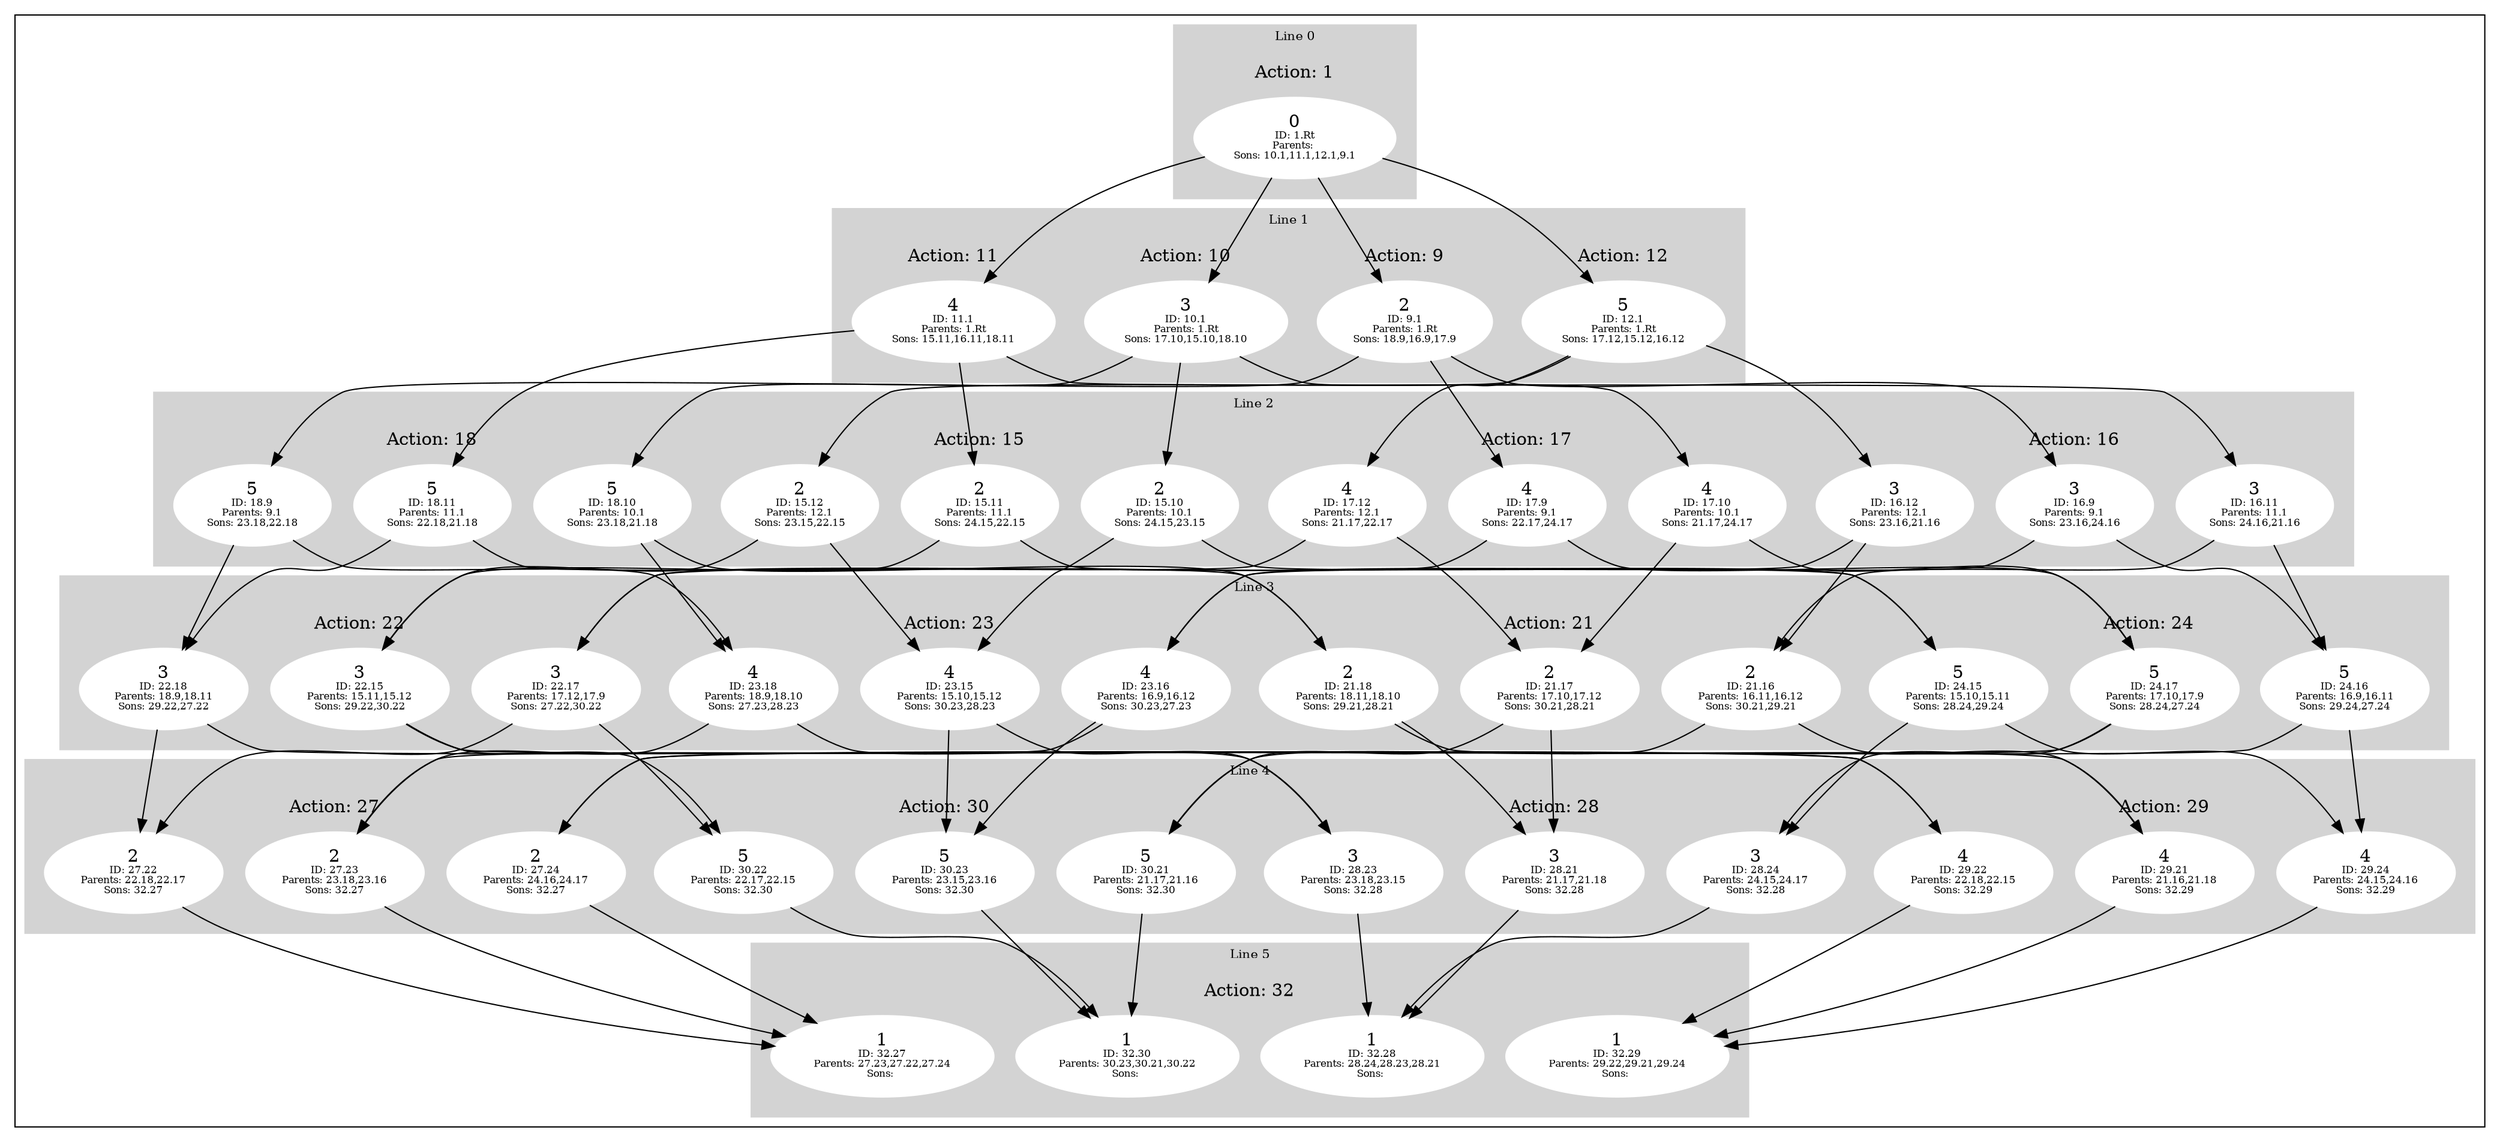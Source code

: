 digraph G {
subgraph cluster_info {
        subgraph cluster_0 {
        style=filled;
        color=lightgrey;
        node [style=filled,color=white];
        subgraph cluster_act_1 {
label = "Action: 1"step_1_Rt [label=<0<BR /><FONT POINT-SIZE="8">ID: 1.Rt</FONT><BR /><FONT POINT-SIZE="8">Parents: </FONT><BR /><FONT POINT-SIZE="8">Sons: 10.1,11.1,12.1,9.1</FONT>>]
}

        fontsize="10"
        label = "Line 0";
        }

        subgraph cluster_4 {
        style=filled;
        color=lightgrey;
        node [style=filled,color=white];
        subgraph cluster_act_29 {
label = "Action: 29"step_29_22 [label=<4<BR /><FONT POINT-SIZE="8">ID: 29.22</FONT><BR /><FONT POINT-SIZE="8">Parents: 22.18,22.15</FONT><BR /><FONT POINT-SIZE="8">Sons: 32.29</FONT>>]
step_29_21 [label=<4<BR /><FONT POINT-SIZE="8">ID: 29.21</FONT><BR /><FONT POINT-SIZE="8">Parents: 21.16,21.18</FONT><BR /><FONT POINT-SIZE="8">Sons: 32.29</FONT>>]
step_29_24 [label=<4<BR /><FONT POINT-SIZE="8">ID: 29.24</FONT><BR /><FONT POINT-SIZE="8">Parents: 24.15,24.16</FONT><BR /><FONT POINT-SIZE="8">Sons: 32.29</FONT>>]
}
subgraph cluster_act_28 {
label = "Action: 28"step_28_24 [label=<3<BR /><FONT POINT-SIZE="8">ID: 28.24</FONT><BR /><FONT POINT-SIZE="8">Parents: 24.15,24.17</FONT><BR /><FONT POINT-SIZE="8">Sons: 32.28</FONT>>]
step_28_23 [label=<3<BR /><FONT POINT-SIZE="8">ID: 28.23</FONT><BR /><FONT POINT-SIZE="8">Parents: 23.18,23.15</FONT><BR /><FONT POINT-SIZE="8">Sons: 32.28</FONT>>]
step_28_21 [label=<3<BR /><FONT POINT-SIZE="8">ID: 28.21</FONT><BR /><FONT POINT-SIZE="8">Parents: 21.17,21.18</FONT><BR /><FONT POINT-SIZE="8">Sons: 32.28</FONT>>]
}
subgraph cluster_act_29 {
label = "Action: 29"step_29_22 [label=<4<BR /><FONT POINT-SIZE="8">ID: 29.22</FONT><BR /><FONT POINT-SIZE="8">Parents: 22.18,22.15</FONT><BR /><FONT POINT-SIZE="8">Sons: 32.29</FONT>>]
step_29_21 [label=<4<BR /><FONT POINT-SIZE="8">ID: 29.21</FONT><BR /><FONT POINT-SIZE="8">Parents: 21.16,21.18</FONT><BR /><FONT POINT-SIZE="8">Sons: 32.29</FONT>>]
step_29_24 [label=<4<BR /><FONT POINT-SIZE="8">ID: 29.24</FONT><BR /><FONT POINT-SIZE="8">Parents: 24.15,24.16</FONT><BR /><FONT POINT-SIZE="8">Sons: 32.29</FONT>>]
}
subgraph cluster_act_30 {
label = "Action: 30"step_30_23 [label=<5<BR /><FONT POINT-SIZE="8">ID: 30.23</FONT><BR /><FONT POINT-SIZE="8">Parents: 23.15,23.16</FONT><BR /><FONT POINT-SIZE="8">Sons: 32.30</FONT>>]
step_30_21 [label=<5<BR /><FONT POINT-SIZE="8">ID: 30.21</FONT><BR /><FONT POINT-SIZE="8">Parents: 21.17,21.16</FONT><BR /><FONT POINT-SIZE="8">Sons: 32.30</FONT>>]
step_30_22 [label=<5<BR /><FONT POINT-SIZE="8">ID: 30.22</FONT><BR /><FONT POINT-SIZE="8">Parents: 22.17,22.15</FONT><BR /><FONT POINT-SIZE="8">Sons: 32.30</FONT>>]
}
subgraph cluster_act_27 {
label = "Action: 27"step_27_23 [label=<2<BR /><FONT POINT-SIZE="8">ID: 27.23</FONT><BR /><FONT POINT-SIZE="8">Parents: 23.18,23.16</FONT><BR /><FONT POINT-SIZE="8">Sons: 32.27</FONT>>]
step_27_22 [label=<2<BR /><FONT POINT-SIZE="8">ID: 27.22</FONT><BR /><FONT POINT-SIZE="8">Parents: 22.18,22.17</FONT><BR /><FONT POINT-SIZE="8">Sons: 32.27</FONT>>]
step_27_24 [label=<2<BR /><FONT POINT-SIZE="8">ID: 27.24</FONT><BR /><FONT POINT-SIZE="8">Parents: 24.16,24.17</FONT><BR /><FONT POINT-SIZE="8">Sons: 32.27</FONT>>]
}
subgraph cluster_act_30 {
label = "Action: 30"step_30_23 [label=<5<BR /><FONT POINT-SIZE="8">ID: 30.23</FONT><BR /><FONT POINT-SIZE="8">Parents: 23.15,23.16</FONT><BR /><FONT POINT-SIZE="8">Sons: 32.30</FONT>>]
step_30_21 [label=<5<BR /><FONT POINT-SIZE="8">ID: 30.21</FONT><BR /><FONT POINT-SIZE="8">Parents: 21.17,21.16</FONT><BR /><FONT POINT-SIZE="8">Sons: 32.30</FONT>>]
step_30_22 [label=<5<BR /><FONT POINT-SIZE="8">ID: 30.22</FONT><BR /><FONT POINT-SIZE="8">Parents: 22.17,22.15</FONT><BR /><FONT POINT-SIZE="8">Sons: 32.30</FONT>>]
}
subgraph cluster_act_30 {
label = "Action: 30"step_30_23 [label=<5<BR /><FONT POINT-SIZE="8">ID: 30.23</FONT><BR /><FONT POINT-SIZE="8">Parents: 23.15,23.16</FONT><BR /><FONT POINT-SIZE="8">Sons: 32.30</FONT>>]
step_30_21 [label=<5<BR /><FONT POINT-SIZE="8">ID: 30.21</FONT><BR /><FONT POINT-SIZE="8">Parents: 21.17,21.16</FONT><BR /><FONT POINT-SIZE="8">Sons: 32.30</FONT>>]
step_30_22 [label=<5<BR /><FONT POINT-SIZE="8">ID: 30.22</FONT><BR /><FONT POINT-SIZE="8">Parents: 22.17,22.15</FONT><BR /><FONT POINT-SIZE="8">Sons: 32.30</FONT>>]
}
subgraph cluster_act_27 {
label = "Action: 27"step_27_23 [label=<2<BR /><FONT POINT-SIZE="8">ID: 27.23</FONT><BR /><FONT POINT-SIZE="8">Parents: 23.18,23.16</FONT><BR /><FONT POINT-SIZE="8">Sons: 32.27</FONT>>]
step_27_22 [label=<2<BR /><FONT POINT-SIZE="8">ID: 27.22</FONT><BR /><FONT POINT-SIZE="8">Parents: 22.18,22.17</FONT><BR /><FONT POINT-SIZE="8">Sons: 32.27</FONT>>]
step_27_24 [label=<2<BR /><FONT POINT-SIZE="8">ID: 27.24</FONT><BR /><FONT POINT-SIZE="8">Parents: 24.16,24.17</FONT><BR /><FONT POINT-SIZE="8">Sons: 32.27</FONT>>]
}
subgraph cluster_act_27 {
label = "Action: 27"step_27_23 [label=<2<BR /><FONT POINT-SIZE="8">ID: 27.23</FONT><BR /><FONT POINT-SIZE="8">Parents: 23.18,23.16</FONT><BR /><FONT POINT-SIZE="8">Sons: 32.27</FONT>>]
step_27_22 [label=<2<BR /><FONT POINT-SIZE="8">ID: 27.22</FONT><BR /><FONT POINT-SIZE="8">Parents: 22.18,22.17</FONT><BR /><FONT POINT-SIZE="8">Sons: 32.27</FONT>>]
step_27_24 [label=<2<BR /><FONT POINT-SIZE="8">ID: 27.24</FONT><BR /><FONT POINT-SIZE="8">Parents: 24.16,24.17</FONT><BR /><FONT POINT-SIZE="8">Sons: 32.27</FONT>>]
}
subgraph cluster_act_29 {
label = "Action: 29"step_29_22 [label=<4<BR /><FONT POINT-SIZE="8">ID: 29.22</FONT><BR /><FONT POINT-SIZE="8">Parents: 22.18,22.15</FONT><BR /><FONT POINT-SIZE="8">Sons: 32.29</FONT>>]
step_29_21 [label=<4<BR /><FONT POINT-SIZE="8">ID: 29.21</FONT><BR /><FONT POINT-SIZE="8">Parents: 21.16,21.18</FONT><BR /><FONT POINT-SIZE="8">Sons: 32.29</FONT>>]
step_29_24 [label=<4<BR /><FONT POINT-SIZE="8">ID: 29.24</FONT><BR /><FONT POINT-SIZE="8">Parents: 24.15,24.16</FONT><BR /><FONT POINT-SIZE="8">Sons: 32.29</FONT>>]
}
subgraph cluster_act_28 {
label = "Action: 28"step_28_24 [label=<3<BR /><FONT POINT-SIZE="8">ID: 28.24</FONT><BR /><FONT POINT-SIZE="8">Parents: 24.15,24.17</FONT><BR /><FONT POINT-SIZE="8">Sons: 32.28</FONT>>]
step_28_23 [label=<3<BR /><FONT POINT-SIZE="8">ID: 28.23</FONT><BR /><FONT POINT-SIZE="8">Parents: 23.18,23.15</FONT><BR /><FONT POINT-SIZE="8">Sons: 32.28</FONT>>]
step_28_21 [label=<3<BR /><FONT POINT-SIZE="8">ID: 28.21</FONT><BR /><FONT POINT-SIZE="8">Parents: 21.17,21.18</FONT><BR /><FONT POINT-SIZE="8">Sons: 32.28</FONT>>]
}
subgraph cluster_act_28 {
label = "Action: 28"step_28_24 [label=<3<BR /><FONT POINT-SIZE="8">ID: 28.24</FONT><BR /><FONT POINT-SIZE="8">Parents: 24.15,24.17</FONT><BR /><FONT POINT-SIZE="8">Sons: 32.28</FONT>>]
step_28_23 [label=<3<BR /><FONT POINT-SIZE="8">ID: 28.23</FONT><BR /><FONT POINT-SIZE="8">Parents: 23.18,23.15</FONT><BR /><FONT POINT-SIZE="8">Sons: 32.28</FONT>>]
step_28_21 [label=<3<BR /><FONT POINT-SIZE="8">ID: 28.21</FONT><BR /><FONT POINT-SIZE="8">Parents: 21.17,21.18</FONT><BR /><FONT POINT-SIZE="8">Sons: 32.28</FONT>>]
}

        fontsize="10"
        label = "Line 4";
        }

        subgraph cluster_2 {
        style=filled;
        color=lightgrey;
        node [style=filled,color=white];
        subgraph cluster_act_16 {
label = "Action: 16"step_16_9 [label=<3<BR /><FONT POINT-SIZE="8">ID: 16.9</FONT><BR /><FONT POINT-SIZE="8">Parents: 9.1</FONT><BR /><FONT POINT-SIZE="8">Sons: 23.16,24.16</FONT>>]
step_16_11 [label=<3<BR /><FONT POINT-SIZE="8">ID: 16.11</FONT><BR /><FONT POINT-SIZE="8">Parents: 11.1</FONT><BR /><FONT POINT-SIZE="8">Sons: 24.16,21.16</FONT>>]
step_16_12 [label=<3<BR /><FONT POINT-SIZE="8">ID: 16.12</FONT><BR /><FONT POINT-SIZE="8">Parents: 12.1</FONT><BR /><FONT POINT-SIZE="8">Sons: 23.16,21.16</FONT>>]
}
subgraph cluster_act_17 {
label = "Action: 17"step_17_10 [label=<4<BR /><FONT POINT-SIZE="8">ID: 17.10</FONT><BR /><FONT POINT-SIZE="8">Parents: 10.1</FONT><BR /><FONT POINT-SIZE="8">Sons: 21.17,24.17</FONT>>]
step_17_12 [label=<4<BR /><FONT POINT-SIZE="8">ID: 17.12</FONT><BR /><FONT POINT-SIZE="8">Parents: 12.1</FONT><BR /><FONT POINT-SIZE="8">Sons: 21.17,22.17</FONT>>]
step_17_9 [label=<4<BR /><FONT POINT-SIZE="8">ID: 17.9</FONT><BR /><FONT POINT-SIZE="8">Parents: 9.1</FONT><BR /><FONT POINT-SIZE="8">Sons: 22.17,24.17</FONT>>]
}
subgraph cluster_act_15 {
label = "Action: 15"step_15_10 [label=<2<BR /><FONT POINT-SIZE="8">ID: 15.10</FONT><BR /><FONT POINT-SIZE="8">Parents: 10.1</FONT><BR /><FONT POINT-SIZE="8">Sons: 24.15,23.15</FONT>>]
step_15_11 [label=<2<BR /><FONT POINT-SIZE="8">ID: 15.11</FONT><BR /><FONT POINT-SIZE="8">Parents: 11.1</FONT><BR /><FONT POINT-SIZE="8">Sons: 24.15,22.15</FONT>>]
step_15_12 [label=<2<BR /><FONT POINT-SIZE="8">ID: 15.12</FONT><BR /><FONT POINT-SIZE="8">Parents: 12.1</FONT><BR /><FONT POINT-SIZE="8">Sons: 23.15,22.15</FONT>>]
}
subgraph cluster_act_15 {
label = "Action: 15"step_15_10 [label=<2<BR /><FONT POINT-SIZE="8">ID: 15.10</FONT><BR /><FONT POINT-SIZE="8">Parents: 10.1</FONT><BR /><FONT POINT-SIZE="8">Sons: 24.15,23.15</FONT>>]
step_15_11 [label=<2<BR /><FONT POINT-SIZE="8">ID: 15.11</FONT><BR /><FONT POINT-SIZE="8">Parents: 11.1</FONT><BR /><FONT POINT-SIZE="8">Sons: 24.15,22.15</FONT>>]
step_15_12 [label=<2<BR /><FONT POINT-SIZE="8">ID: 15.12</FONT><BR /><FONT POINT-SIZE="8">Parents: 12.1</FONT><BR /><FONT POINT-SIZE="8">Sons: 23.15,22.15</FONT>>]
}
subgraph cluster_act_18 {
label = "Action: 18"step_18_9 [label=<5<BR /><FONT POINT-SIZE="8">ID: 18.9</FONT><BR /><FONT POINT-SIZE="8">Parents: 9.1</FONT><BR /><FONT POINT-SIZE="8">Sons: 23.18,22.18</FONT>>]
step_18_11 [label=<5<BR /><FONT POINT-SIZE="8">ID: 18.11</FONT><BR /><FONT POINT-SIZE="8">Parents: 11.1</FONT><BR /><FONT POINT-SIZE="8">Sons: 22.18,21.18</FONT>>]
step_18_10 [label=<5<BR /><FONT POINT-SIZE="8">ID: 18.10</FONT><BR /><FONT POINT-SIZE="8">Parents: 10.1</FONT><BR /><FONT POINT-SIZE="8">Sons: 23.18,21.18</FONT>>]
}
subgraph cluster_act_16 {
label = "Action: 16"step_16_9 [label=<3<BR /><FONT POINT-SIZE="8">ID: 16.9</FONT><BR /><FONT POINT-SIZE="8">Parents: 9.1</FONT><BR /><FONT POINT-SIZE="8">Sons: 23.16,24.16</FONT>>]
step_16_11 [label=<3<BR /><FONT POINT-SIZE="8">ID: 16.11</FONT><BR /><FONT POINT-SIZE="8">Parents: 11.1</FONT><BR /><FONT POINT-SIZE="8">Sons: 24.16,21.16</FONT>>]
step_16_12 [label=<3<BR /><FONT POINT-SIZE="8">ID: 16.12</FONT><BR /><FONT POINT-SIZE="8">Parents: 12.1</FONT><BR /><FONT POINT-SIZE="8">Sons: 23.16,21.16</FONT>>]
}
subgraph cluster_act_18 {
label = "Action: 18"step_18_9 [label=<5<BR /><FONT POINT-SIZE="8">ID: 18.9</FONT><BR /><FONT POINT-SIZE="8">Parents: 9.1</FONT><BR /><FONT POINT-SIZE="8">Sons: 23.18,22.18</FONT>>]
step_18_11 [label=<5<BR /><FONT POINT-SIZE="8">ID: 18.11</FONT><BR /><FONT POINT-SIZE="8">Parents: 11.1</FONT><BR /><FONT POINT-SIZE="8">Sons: 22.18,21.18</FONT>>]
step_18_10 [label=<5<BR /><FONT POINT-SIZE="8">ID: 18.10</FONT><BR /><FONT POINT-SIZE="8">Parents: 10.1</FONT><BR /><FONT POINT-SIZE="8">Sons: 23.18,21.18</FONT>>]
}
subgraph cluster_act_17 {
label = "Action: 17"step_17_10 [label=<4<BR /><FONT POINT-SIZE="8">ID: 17.10</FONT><BR /><FONT POINT-SIZE="8">Parents: 10.1</FONT><BR /><FONT POINT-SIZE="8">Sons: 21.17,24.17</FONT>>]
step_17_12 [label=<4<BR /><FONT POINT-SIZE="8">ID: 17.12</FONT><BR /><FONT POINT-SIZE="8">Parents: 12.1</FONT><BR /><FONT POINT-SIZE="8">Sons: 21.17,22.17</FONT>>]
step_17_9 [label=<4<BR /><FONT POINT-SIZE="8">ID: 17.9</FONT><BR /><FONT POINT-SIZE="8">Parents: 9.1</FONT><BR /><FONT POINT-SIZE="8">Sons: 22.17,24.17</FONT>>]
}
subgraph cluster_act_16 {
label = "Action: 16"step_16_9 [label=<3<BR /><FONT POINT-SIZE="8">ID: 16.9</FONT><BR /><FONT POINT-SIZE="8">Parents: 9.1</FONT><BR /><FONT POINT-SIZE="8">Sons: 23.16,24.16</FONT>>]
step_16_11 [label=<3<BR /><FONT POINT-SIZE="8">ID: 16.11</FONT><BR /><FONT POINT-SIZE="8">Parents: 11.1</FONT><BR /><FONT POINT-SIZE="8">Sons: 24.16,21.16</FONT>>]
step_16_12 [label=<3<BR /><FONT POINT-SIZE="8">ID: 16.12</FONT><BR /><FONT POINT-SIZE="8">Parents: 12.1</FONT><BR /><FONT POINT-SIZE="8">Sons: 23.16,21.16</FONT>>]
}
subgraph cluster_act_15 {
label = "Action: 15"step_15_10 [label=<2<BR /><FONT POINT-SIZE="8">ID: 15.10</FONT><BR /><FONT POINT-SIZE="8">Parents: 10.1</FONT><BR /><FONT POINT-SIZE="8">Sons: 24.15,23.15</FONT>>]
step_15_11 [label=<2<BR /><FONT POINT-SIZE="8">ID: 15.11</FONT><BR /><FONT POINT-SIZE="8">Parents: 11.1</FONT><BR /><FONT POINT-SIZE="8">Sons: 24.15,22.15</FONT>>]
step_15_12 [label=<2<BR /><FONT POINT-SIZE="8">ID: 15.12</FONT><BR /><FONT POINT-SIZE="8">Parents: 12.1</FONT><BR /><FONT POINT-SIZE="8">Sons: 23.15,22.15</FONT>>]
}
subgraph cluster_act_18 {
label = "Action: 18"step_18_9 [label=<5<BR /><FONT POINT-SIZE="8">ID: 18.9</FONT><BR /><FONT POINT-SIZE="8">Parents: 9.1</FONT><BR /><FONT POINT-SIZE="8">Sons: 23.18,22.18</FONT>>]
step_18_11 [label=<5<BR /><FONT POINT-SIZE="8">ID: 18.11</FONT><BR /><FONT POINT-SIZE="8">Parents: 11.1</FONT><BR /><FONT POINT-SIZE="8">Sons: 22.18,21.18</FONT>>]
step_18_10 [label=<5<BR /><FONT POINT-SIZE="8">ID: 18.10</FONT><BR /><FONT POINT-SIZE="8">Parents: 10.1</FONT><BR /><FONT POINT-SIZE="8">Sons: 23.18,21.18</FONT>>]
}
subgraph cluster_act_17 {
label = "Action: 17"step_17_10 [label=<4<BR /><FONT POINT-SIZE="8">ID: 17.10</FONT><BR /><FONT POINT-SIZE="8">Parents: 10.1</FONT><BR /><FONT POINT-SIZE="8">Sons: 21.17,24.17</FONT>>]
step_17_12 [label=<4<BR /><FONT POINT-SIZE="8">ID: 17.12</FONT><BR /><FONT POINT-SIZE="8">Parents: 12.1</FONT><BR /><FONT POINT-SIZE="8">Sons: 21.17,22.17</FONT>>]
step_17_9 [label=<4<BR /><FONT POINT-SIZE="8">ID: 17.9</FONT><BR /><FONT POINT-SIZE="8">Parents: 9.1</FONT><BR /><FONT POINT-SIZE="8">Sons: 22.17,24.17</FONT>>]
}

        fontsize="10"
        label = "Line 2";
        }

        subgraph cluster_3 {
        style=filled;
        color=lightgrey;
        node [style=filled,color=white];
        subgraph cluster_act_22 {
label = "Action: 22"step_22_18 [label=<3<BR /><FONT POINT-SIZE="8">ID: 22.18</FONT><BR /><FONT POINT-SIZE="8">Parents: 18.9,18.11</FONT><BR /><FONT POINT-SIZE="8">Sons: 29.22,27.22</FONT>>]
step_22_17 [label=<3<BR /><FONT POINT-SIZE="8">ID: 22.17</FONT><BR /><FONT POINT-SIZE="8">Parents: 17.12,17.9</FONT><BR /><FONT POINT-SIZE="8">Sons: 27.22,30.22</FONT>>]
step_22_15 [label=<3<BR /><FONT POINT-SIZE="8">ID: 22.15</FONT><BR /><FONT POINT-SIZE="8">Parents: 15.11,15.12</FONT><BR /><FONT POINT-SIZE="8">Sons: 29.22,30.22</FONT>>]
}
subgraph cluster_act_24 {
label = "Action: 24"step_24_15 [label=<5<BR /><FONT POINT-SIZE="8">ID: 24.15</FONT><BR /><FONT POINT-SIZE="8">Parents: 15.10,15.11</FONT><BR /><FONT POINT-SIZE="8">Sons: 28.24,29.24</FONT>>]
step_24_16 [label=<5<BR /><FONT POINT-SIZE="8">ID: 24.16</FONT><BR /><FONT POINT-SIZE="8">Parents: 16.9,16.11</FONT><BR /><FONT POINT-SIZE="8">Sons: 29.24,27.24</FONT>>]
step_24_17 [label=<5<BR /><FONT POINT-SIZE="8">ID: 24.17</FONT><BR /><FONT POINT-SIZE="8">Parents: 17.10,17.9</FONT><BR /><FONT POINT-SIZE="8">Sons: 28.24,27.24</FONT>>]
}
subgraph cluster_act_23 {
label = "Action: 23"step_23_18 [label=<4<BR /><FONT POINT-SIZE="8">ID: 23.18</FONT><BR /><FONT POINT-SIZE="8">Parents: 18.9,18.10</FONT><BR /><FONT POINT-SIZE="8">Sons: 27.23,28.23</FONT>>]
step_23_16 [label=<4<BR /><FONT POINT-SIZE="8">ID: 23.16</FONT><BR /><FONT POINT-SIZE="8">Parents: 16.9,16.12</FONT><BR /><FONT POINT-SIZE="8">Sons: 30.23,27.23</FONT>>]
step_23_15 [label=<4<BR /><FONT POINT-SIZE="8">ID: 23.15</FONT><BR /><FONT POINT-SIZE="8">Parents: 15.10,15.12</FONT><BR /><FONT POINT-SIZE="8">Sons: 30.23,28.23</FONT>>]
}
subgraph cluster_act_21 {
label = "Action: 21"step_21_17 [label=<2<BR /><FONT POINT-SIZE="8">ID: 21.17</FONT><BR /><FONT POINT-SIZE="8">Parents: 17.10,17.12</FONT><BR /><FONT POINT-SIZE="8">Sons: 30.21,28.21</FONT>>]
step_21_16 [label=<2<BR /><FONT POINT-SIZE="8">ID: 21.16</FONT><BR /><FONT POINT-SIZE="8">Parents: 16.11,16.12</FONT><BR /><FONT POINT-SIZE="8">Sons: 30.21,29.21</FONT>>]
step_21_18 [label=<2<BR /><FONT POINT-SIZE="8">ID: 21.18</FONT><BR /><FONT POINT-SIZE="8">Parents: 18.11,18.10</FONT><BR /><FONT POINT-SIZE="8">Sons: 29.21,28.21</FONT>>]
}
subgraph cluster_act_22 {
label = "Action: 22"step_22_18 [label=<3<BR /><FONT POINT-SIZE="8">ID: 22.18</FONT><BR /><FONT POINT-SIZE="8">Parents: 18.9,18.11</FONT><BR /><FONT POINT-SIZE="8">Sons: 29.22,27.22</FONT>>]
step_22_17 [label=<3<BR /><FONT POINT-SIZE="8">ID: 22.17</FONT><BR /><FONT POINT-SIZE="8">Parents: 17.12,17.9</FONT><BR /><FONT POINT-SIZE="8">Sons: 27.22,30.22</FONT>>]
step_22_15 [label=<3<BR /><FONT POINT-SIZE="8">ID: 22.15</FONT><BR /><FONT POINT-SIZE="8">Parents: 15.11,15.12</FONT><BR /><FONT POINT-SIZE="8">Sons: 29.22,30.22</FONT>>]
}
subgraph cluster_act_23 {
label = "Action: 23"step_23_18 [label=<4<BR /><FONT POINT-SIZE="8">ID: 23.18</FONT><BR /><FONT POINT-SIZE="8">Parents: 18.9,18.10</FONT><BR /><FONT POINT-SIZE="8">Sons: 27.23,28.23</FONT>>]
step_23_16 [label=<4<BR /><FONT POINT-SIZE="8">ID: 23.16</FONT><BR /><FONT POINT-SIZE="8">Parents: 16.9,16.12</FONT><BR /><FONT POINT-SIZE="8">Sons: 30.23,27.23</FONT>>]
step_23_15 [label=<4<BR /><FONT POINT-SIZE="8">ID: 23.15</FONT><BR /><FONT POINT-SIZE="8">Parents: 15.10,15.12</FONT><BR /><FONT POINT-SIZE="8">Sons: 30.23,28.23</FONT>>]
}
subgraph cluster_act_24 {
label = "Action: 24"step_24_15 [label=<5<BR /><FONT POINT-SIZE="8">ID: 24.15</FONT><BR /><FONT POINT-SIZE="8">Parents: 15.10,15.11</FONT><BR /><FONT POINT-SIZE="8">Sons: 28.24,29.24</FONT>>]
step_24_16 [label=<5<BR /><FONT POINT-SIZE="8">ID: 24.16</FONT><BR /><FONT POINT-SIZE="8">Parents: 16.9,16.11</FONT><BR /><FONT POINT-SIZE="8">Sons: 29.24,27.24</FONT>>]
step_24_17 [label=<5<BR /><FONT POINT-SIZE="8">ID: 24.17</FONT><BR /><FONT POINT-SIZE="8">Parents: 17.10,17.9</FONT><BR /><FONT POINT-SIZE="8">Sons: 28.24,27.24</FONT>>]
}
subgraph cluster_act_23 {
label = "Action: 23"step_23_18 [label=<4<BR /><FONT POINT-SIZE="8">ID: 23.18</FONT><BR /><FONT POINT-SIZE="8">Parents: 18.9,18.10</FONT><BR /><FONT POINT-SIZE="8">Sons: 27.23,28.23</FONT>>]
step_23_16 [label=<4<BR /><FONT POINT-SIZE="8">ID: 23.16</FONT><BR /><FONT POINT-SIZE="8">Parents: 16.9,16.12</FONT><BR /><FONT POINT-SIZE="8">Sons: 30.23,27.23</FONT>>]
step_23_15 [label=<4<BR /><FONT POINT-SIZE="8">ID: 23.15</FONT><BR /><FONT POINT-SIZE="8">Parents: 15.10,15.12</FONT><BR /><FONT POINT-SIZE="8">Sons: 30.23,28.23</FONT>>]
}
subgraph cluster_act_24 {
label = "Action: 24"step_24_15 [label=<5<BR /><FONT POINT-SIZE="8">ID: 24.15</FONT><BR /><FONT POINT-SIZE="8">Parents: 15.10,15.11</FONT><BR /><FONT POINT-SIZE="8">Sons: 28.24,29.24</FONT>>]
step_24_16 [label=<5<BR /><FONT POINT-SIZE="8">ID: 24.16</FONT><BR /><FONT POINT-SIZE="8">Parents: 16.9,16.11</FONT><BR /><FONT POINT-SIZE="8">Sons: 29.24,27.24</FONT>>]
step_24_17 [label=<5<BR /><FONT POINT-SIZE="8">ID: 24.17</FONT><BR /><FONT POINT-SIZE="8">Parents: 17.10,17.9</FONT><BR /><FONT POINT-SIZE="8">Sons: 28.24,27.24</FONT>>]
}
subgraph cluster_act_22 {
label = "Action: 22"step_22_18 [label=<3<BR /><FONT POINT-SIZE="8">ID: 22.18</FONT><BR /><FONT POINT-SIZE="8">Parents: 18.9,18.11</FONT><BR /><FONT POINT-SIZE="8">Sons: 29.22,27.22</FONT>>]
step_22_17 [label=<3<BR /><FONT POINT-SIZE="8">ID: 22.17</FONT><BR /><FONT POINT-SIZE="8">Parents: 17.12,17.9</FONT><BR /><FONT POINT-SIZE="8">Sons: 27.22,30.22</FONT>>]
step_22_15 [label=<3<BR /><FONT POINT-SIZE="8">ID: 22.15</FONT><BR /><FONT POINT-SIZE="8">Parents: 15.11,15.12</FONT><BR /><FONT POINT-SIZE="8">Sons: 29.22,30.22</FONT>>]
}
subgraph cluster_act_21 {
label = "Action: 21"step_21_17 [label=<2<BR /><FONT POINT-SIZE="8">ID: 21.17</FONT><BR /><FONT POINT-SIZE="8">Parents: 17.10,17.12</FONT><BR /><FONT POINT-SIZE="8">Sons: 30.21,28.21</FONT>>]
step_21_16 [label=<2<BR /><FONT POINT-SIZE="8">ID: 21.16</FONT><BR /><FONT POINT-SIZE="8">Parents: 16.11,16.12</FONT><BR /><FONT POINT-SIZE="8">Sons: 30.21,29.21</FONT>>]
step_21_18 [label=<2<BR /><FONT POINT-SIZE="8">ID: 21.18</FONT><BR /><FONT POINT-SIZE="8">Parents: 18.11,18.10</FONT><BR /><FONT POINT-SIZE="8">Sons: 29.21,28.21</FONT>>]
}
subgraph cluster_act_21 {
label = "Action: 21"step_21_17 [label=<2<BR /><FONT POINT-SIZE="8">ID: 21.17</FONT><BR /><FONT POINT-SIZE="8">Parents: 17.10,17.12</FONT><BR /><FONT POINT-SIZE="8">Sons: 30.21,28.21</FONT>>]
step_21_16 [label=<2<BR /><FONT POINT-SIZE="8">ID: 21.16</FONT><BR /><FONT POINT-SIZE="8">Parents: 16.11,16.12</FONT><BR /><FONT POINT-SIZE="8">Sons: 30.21,29.21</FONT>>]
step_21_18 [label=<2<BR /><FONT POINT-SIZE="8">ID: 21.18</FONT><BR /><FONT POINT-SIZE="8">Parents: 18.11,18.10</FONT><BR /><FONT POINT-SIZE="8">Sons: 29.21,28.21</FONT>>]
}

        fontsize="10"
        label = "Line 3";
        }

        subgraph cluster_5 {
        style=filled;
        color=lightgrey;
        node [style=filled,color=white];
        subgraph cluster_act_32 {
label = "Action: 32"step_32_30 [label=<1<BR /><FONT POINT-SIZE="8">ID: 32.30</FONT><BR /><FONT POINT-SIZE="8">Parents: 30.23,30.21,30.22</FONT><BR /><FONT POINT-SIZE="8">Sons: </FONT>>]
step_32_29 [label=<1<BR /><FONT POINT-SIZE="8">ID: 32.29</FONT><BR /><FONT POINT-SIZE="8">Parents: 29.22,29.21,29.24</FONT><BR /><FONT POINT-SIZE="8">Sons: </FONT>>]
step_32_27 [label=<1<BR /><FONT POINT-SIZE="8">ID: 32.27</FONT><BR /><FONT POINT-SIZE="8">Parents: 27.23,27.22,27.24</FONT><BR /><FONT POINT-SIZE="8">Sons: </FONT>>]
step_32_28 [label=<1<BR /><FONT POINT-SIZE="8">ID: 32.28</FONT><BR /><FONT POINT-SIZE="8">Parents: 28.24,28.23,28.21</FONT><BR /><FONT POINT-SIZE="8">Sons: </FONT>>]
}
subgraph cluster_act_32 {
label = "Action: 32"step_32_30 [label=<1<BR /><FONT POINT-SIZE="8">ID: 32.30</FONT><BR /><FONT POINT-SIZE="8">Parents: 30.23,30.21,30.22</FONT><BR /><FONT POINT-SIZE="8">Sons: </FONT>>]
step_32_29 [label=<1<BR /><FONT POINT-SIZE="8">ID: 32.29</FONT><BR /><FONT POINT-SIZE="8">Parents: 29.22,29.21,29.24</FONT><BR /><FONT POINT-SIZE="8">Sons: </FONT>>]
step_32_27 [label=<1<BR /><FONT POINT-SIZE="8">ID: 32.27</FONT><BR /><FONT POINT-SIZE="8">Parents: 27.23,27.22,27.24</FONT><BR /><FONT POINT-SIZE="8">Sons: </FONT>>]
step_32_28 [label=<1<BR /><FONT POINT-SIZE="8">ID: 32.28</FONT><BR /><FONT POINT-SIZE="8">Parents: 28.24,28.23,28.21</FONT><BR /><FONT POINT-SIZE="8">Sons: </FONT>>]
}
subgraph cluster_act_32 {
label = "Action: 32"step_32_30 [label=<1<BR /><FONT POINT-SIZE="8">ID: 32.30</FONT><BR /><FONT POINT-SIZE="8">Parents: 30.23,30.21,30.22</FONT><BR /><FONT POINT-SIZE="8">Sons: </FONT>>]
step_32_29 [label=<1<BR /><FONT POINT-SIZE="8">ID: 32.29</FONT><BR /><FONT POINT-SIZE="8">Parents: 29.22,29.21,29.24</FONT><BR /><FONT POINT-SIZE="8">Sons: </FONT>>]
step_32_27 [label=<1<BR /><FONT POINT-SIZE="8">ID: 32.27</FONT><BR /><FONT POINT-SIZE="8">Parents: 27.23,27.22,27.24</FONT><BR /><FONT POINT-SIZE="8">Sons: </FONT>>]
step_32_28 [label=<1<BR /><FONT POINT-SIZE="8">ID: 32.28</FONT><BR /><FONT POINT-SIZE="8">Parents: 28.24,28.23,28.21</FONT><BR /><FONT POINT-SIZE="8">Sons: </FONT>>]
}
subgraph cluster_act_32 {
label = "Action: 32"step_32_30 [label=<1<BR /><FONT POINT-SIZE="8">ID: 32.30</FONT><BR /><FONT POINT-SIZE="8">Parents: 30.23,30.21,30.22</FONT><BR /><FONT POINT-SIZE="8">Sons: </FONT>>]
step_32_29 [label=<1<BR /><FONT POINT-SIZE="8">ID: 32.29</FONT><BR /><FONT POINT-SIZE="8">Parents: 29.22,29.21,29.24</FONT><BR /><FONT POINT-SIZE="8">Sons: </FONT>>]
step_32_27 [label=<1<BR /><FONT POINT-SIZE="8">ID: 32.27</FONT><BR /><FONT POINT-SIZE="8">Parents: 27.23,27.22,27.24</FONT><BR /><FONT POINT-SIZE="8">Sons: </FONT>>]
step_32_28 [label=<1<BR /><FONT POINT-SIZE="8">ID: 32.28</FONT><BR /><FONT POINT-SIZE="8">Parents: 28.24,28.23,28.21</FONT><BR /><FONT POINT-SIZE="8">Sons: </FONT>>]
}

        fontsize="10"
        label = "Line 5";
        }

        subgraph cluster_1 {
        style=filled;
        color=lightgrey;
        node [style=filled,color=white];
        subgraph cluster_act_10 {
label = "Action: 10"step_10_1 [label=<3<BR /><FONT POINT-SIZE="8">ID: 10.1</FONT><BR /><FONT POINT-SIZE="8">Parents: 1.Rt</FONT><BR /><FONT POINT-SIZE="8">Sons: 17.10,15.10,18.10</FONT>>]
}
subgraph cluster_act_11 {
label = "Action: 11"step_11_1 [label=<4<BR /><FONT POINT-SIZE="8">ID: 11.1</FONT><BR /><FONT POINT-SIZE="8">Parents: 1.Rt</FONT><BR /><FONT POINT-SIZE="8">Sons: 15.11,16.11,18.11</FONT>>]
}
subgraph cluster_act_12 {
label = "Action: 12"step_12_1 [label=<5<BR /><FONT POINT-SIZE="8">ID: 12.1</FONT><BR /><FONT POINT-SIZE="8">Parents: 1.Rt</FONT><BR /><FONT POINT-SIZE="8">Sons: 17.12,15.12,16.12</FONT>>]
}
subgraph cluster_act_9 {
label = "Action: 9"step_9_1 [label=<2<BR /><FONT POINT-SIZE="8">ID: 9.1</FONT><BR /><FONT POINT-SIZE="8">Parents: 1.Rt</FONT><BR /><FONT POINT-SIZE="8">Sons: 18.9,16.9,17.9</FONT>>]
}

        fontsize="10"
        label = "Line 1";
        }
step_22_15 -> step_30_22; 
step_16_11 -> step_21_16; 
step_23_16 -> step_27_23; 
step_27_24 -> step_32_27; 
step_17_12 -> step_22_17; 
step_30_22 -> step_32_30; 
step_16_12 -> step_23_16; 
step_12_1 -> step_16_12; 
step_16_9 -> step_24_16; 
step_17_9 -> step_22_17; 
step_21_17 -> step_30_21; 
step_22_18 -> step_29_22; 
step_22_15 -> step_29_22; 
step_10_1 -> step_18_10; 
step_1_Rt -> step_11_1; 
step_23_18 -> step_27_23; 
step_9_1 -> step_18_9; 
step_17_12 -> step_21_17; 
step_30_23 -> step_32_30; 
step_24_16 -> step_29_24; 
step_18_9 -> step_23_18; 
step_17_10 -> step_24_17; 
step_29_24 -> step_32_29; 
step_24_16 -> step_27_24; 
step_21_16 -> step_29_21; 
step_11_1 -> step_15_11; 
step_11_1 -> step_16_11; 
step_1_Rt -> step_12_1; 
step_29_21 -> step_32_29; 
step_21_18 -> step_28_21; 
step_15_11 -> step_22_15; 
step_23_15 -> step_30_23; 
step_21_16 -> step_30_21; 
step_18_11 -> step_22_18; 
step_18_10 -> step_21_18; 
step_9_1 -> step_17_9; 
step_15_10 -> step_24_15; 
step_12_1 -> step_15_12; 
step_24_17 -> step_28_24; 
step_10_1 -> step_15_10; 
step_18_11 -> step_21_18; 
step_21_18 -> step_29_21; 
step_15_12 -> step_22_15; 
step_22_17 -> step_27_22; 
step_17_9 -> step_24_17; 
step_16_9 -> step_23_16; 
step_30_21 -> step_32_30; 
step_27_22 -> step_32_27; 
step_23_16 -> step_30_23; 
step_11_1 -> step_18_11; 
step_1_Rt -> step_10_1; 
step_28_21 -> step_32_28; 
step_1_Rt -> step_9_1; 
step_16_12 -> step_21_16; 
step_10_1 -> step_17_10; 
step_15_11 -> step_24_15; 
step_22_17 -> step_30_22; 
step_17_10 -> step_21_17; 
step_24_15 -> step_28_24; 
step_18_10 -> step_23_18; 
step_28_23 -> step_32_28; 
step_24_17 -> step_27_24; 
step_22_18 -> step_27_22; 
step_27_23 -> step_32_27; 
step_21_17 -> step_28_21; 
step_24_15 -> step_29_24; 
step_29_22 -> step_32_29; 
step_23_15 -> step_28_23; 
step_16_11 -> step_24_16; 
step_12_1 -> step_17_12; 
step_15_12 -> step_23_15; 
step_28_24 -> step_32_28; 
step_15_10 -> step_23_15; 
step_9_1 -> step_16_9; 
step_23_18 -> step_28_23; 
step_18_9 -> step_22_18; 
}}